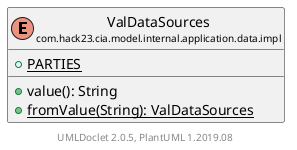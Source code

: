 @startuml
    set namespaceSeparator none
    hide empty fields
    hide empty methods

    enum "<size:14>ValDataSources\n<size:10>com.hack23.cia.model.internal.application.data.impl" as com.hack23.cia.model.internal.application.data.impl.ValDataSources [[ValDataSources.html]] {
        {static} +PARTIES
        +value(): String
        {static} +fromValue(String): ValDataSources
    }

    center footer UMLDoclet 2.0.5, PlantUML 1.2019.08
@enduml

